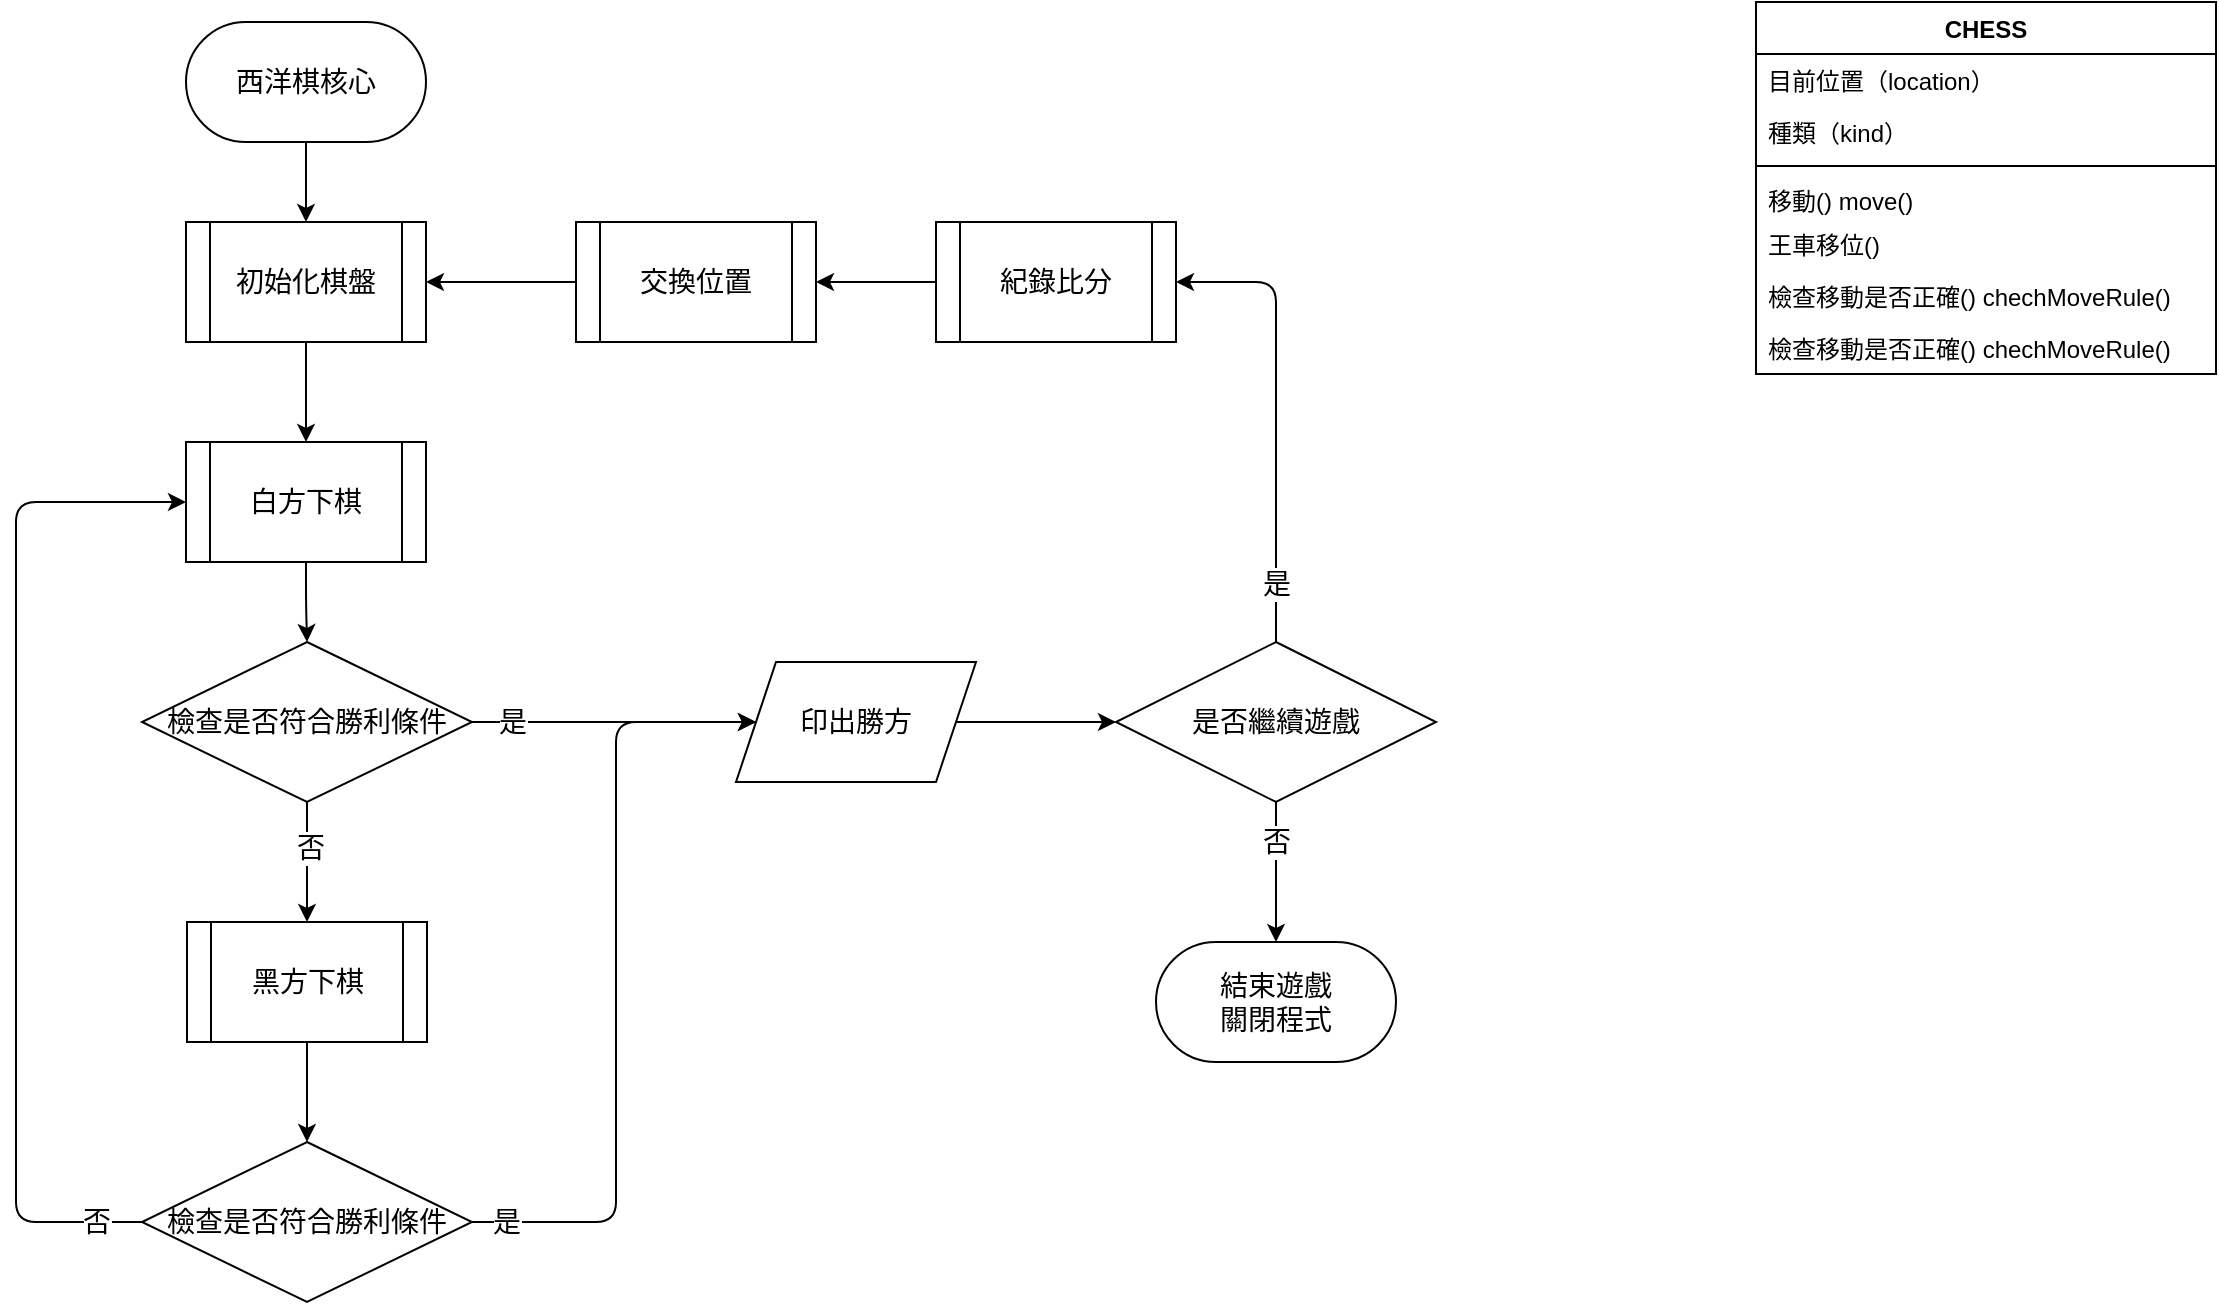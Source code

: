 <mxfile>
    <diagram id="yIG8ASS783Hjo725oBew" name="main(new design)">
        <mxGraphModel dx="691" dy="378" grid="1" gridSize="10" guides="1" tooltips="1" connect="1" arrows="1" fold="1" page="1" pageScale="1" pageWidth="850" pageHeight="1100" math="0" shadow="0">
            <root>
                <mxCell id="0"/>
                <mxCell id="1" parent="0"/>
                <mxCell id="CGjAhk_R_cE6v08lp3sX-13" value="" style="edgeStyle=orthogonalEdgeStyle;html=1;fontSize=14;" parent="1" source="CGjAhk_R_cE6v08lp3sX-1" target="CGjAhk_R_cE6v08lp3sX-2" edge="1">
                    <mxGeometry relative="1" as="geometry"/>
                </mxCell>
                <mxCell id="CGjAhk_R_cE6v08lp3sX-1" value="&lt;span style=&quot;font-size: 14px;&quot;&gt;西洋棋核心&lt;/span&gt;" style="rounded=1;whiteSpace=wrap;html=1;arcSize=50;" parent="1" vertex="1">
                    <mxGeometry x="125" y="40" width="120" height="60" as="geometry"/>
                </mxCell>
                <mxCell id="CGjAhk_R_cE6v08lp3sX-14" value="" style="edgeStyle=orthogonalEdgeStyle;html=1;fontSize=14;" parent="1" source="CGjAhk_R_cE6v08lp3sX-2" target="CGjAhk_R_cE6v08lp3sX-3" edge="1">
                    <mxGeometry relative="1" as="geometry"/>
                </mxCell>
                <mxCell id="CGjAhk_R_cE6v08lp3sX-2" value="初始化棋盤" style="shape=process;whiteSpace=wrap;html=1;backgroundOutline=1;fontSize=14;" parent="1" vertex="1">
                    <mxGeometry x="125" y="140" width="120" height="60" as="geometry"/>
                </mxCell>
                <mxCell id="CGjAhk_R_cE6v08lp3sX-15" value="" style="edgeStyle=orthogonalEdgeStyle;html=1;fontSize=14;" parent="1" source="CGjAhk_R_cE6v08lp3sX-3" target="CGjAhk_R_cE6v08lp3sX-6" edge="1">
                    <mxGeometry relative="1" as="geometry"/>
                </mxCell>
                <mxCell id="CGjAhk_R_cE6v08lp3sX-3" value="白方下棋" style="shape=process;whiteSpace=wrap;html=1;backgroundOutline=1;fontSize=14;" parent="1" vertex="1">
                    <mxGeometry x="125" y="250" width="120" height="60" as="geometry"/>
                </mxCell>
                <mxCell id="CGjAhk_R_cE6v08lp3sX-11" style="edgeStyle=none;html=1;exitX=1;exitY=0.5;exitDx=0;exitDy=0;entryX=0;entryY=0.5;entryDx=0;entryDy=0;fontSize=14;" parent="1" source="CGjAhk_R_cE6v08lp3sX-6" target="CGjAhk_R_cE6v08lp3sX-10" edge="1">
                    <mxGeometry relative="1" as="geometry"/>
                </mxCell>
                <mxCell id="CGjAhk_R_cE6v08lp3sX-19" value="是" style="edgeLabel;html=1;align=center;verticalAlign=middle;resizable=0;points=[];fontSize=14;" parent="CGjAhk_R_cE6v08lp3sX-11" vertex="1" connectable="0">
                    <mxGeometry x="-0.722" relative="1" as="geometry">
                        <mxPoint as="offset"/>
                    </mxGeometry>
                </mxCell>
                <mxCell id="CGjAhk_R_cE6v08lp3sX-16" value="" style="edgeStyle=orthogonalEdgeStyle;html=1;fontSize=14;" parent="1" source="CGjAhk_R_cE6v08lp3sX-6" target="CGjAhk_R_cE6v08lp3sX-7" edge="1">
                    <mxGeometry relative="1" as="geometry"/>
                </mxCell>
                <mxCell id="CGjAhk_R_cE6v08lp3sX-18" value="否" style="edgeLabel;html=1;align=center;verticalAlign=middle;resizable=0;points=[];fontSize=14;" parent="CGjAhk_R_cE6v08lp3sX-16" vertex="1" connectable="0">
                    <mxGeometry x="-0.254" y="1" relative="1" as="geometry">
                        <mxPoint as="offset"/>
                    </mxGeometry>
                </mxCell>
                <mxCell id="CGjAhk_R_cE6v08lp3sX-6" value="檢查是否符合勝利條件" style="rhombus;whiteSpace=wrap;html=1;fontSize=14;" parent="1" vertex="1">
                    <mxGeometry x="103" y="350" width="165" height="80" as="geometry"/>
                </mxCell>
                <mxCell id="CGjAhk_R_cE6v08lp3sX-17" value="" style="edgeStyle=orthogonalEdgeStyle;html=1;fontSize=14;" parent="1" source="CGjAhk_R_cE6v08lp3sX-7" target="CGjAhk_R_cE6v08lp3sX-8" edge="1">
                    <mxGeometry relative="1" as="geometry"/>
                </mxCell>
                <mxCell id="CGjAhk_R_cE6v08lp3sX-7" value="黑方下棋" style="shape=process;whiteSpace=wrap;html=1;backgroundOutline=1;fontSize=14;" parent="1" vertex="1">
                    <mxGeometry x="125.5" y="490" width="120" height="60" as="geometry"/>
                </mxCell>
                <mxCell id="CGjAhk_R_cE6v08lp3sX-12" style="edgeStyle=orthogonalEdgeStyle;html=1;exitX=1;exitY=0.5;exitDx=0;exitDy=0;fontSize=14;entryX=0;entryY=0.5;entryDx=0;entryDy=0;" parent="1" source="CGjAhk_R_cE6v08lp3sX-8" target="CGjAhk_R_cE6v08lp3sX-10" edge="1">
                    <mxGeometry relative="1" as="geometry">
                        <mxPoint x="350" y="460" as="targetPoint"/>
                        <Array as="points">
                            <mxPoint x="340" y="640"/>
                            <mxPoint x="340" y="390"/>
                        </Array>
                    </mxGeometry>
                </mxCell>
                <mxCell id="CGjAhk_R_cE6v08lp3sX-20" value="是" style="edgeLabel;html=1;align=center;verticalAlign=middle;resizable=0;points=[];fontSize=14;" parent="CGjAhk_R_cE6v08lp3sX-12" vertex="1" connectable="0">
                    <mxGeometry x="-0.917" relative="1" as="geometry">
                        <mxPoint as="offset"/>
                    </mxGeometry>
                </mxCell>
                <mxCell id="CGjAhk_R_cE6v08lp3sX-21" style="edgeStyle=orthogonalEdgeStyle;html=1;exitX=0;exitY=0.5;exitDx=0;exitDy=0;entryX=0;entryY=0.5;entryDx=0;entryDy=0;fontSize=14;" parent="1" source="CGjAhk_R_cE6v08lp3sX-8" target="CGjAhk_R_cE6v08lp3sX-3" edge="1">
                    <mxGeometry relative="1" as="geometry">
                        <Array as="points">
                            <mxPoint x="40" y="640"/>
                            <mxPoint x="40" y="280"/>
                        </Array>
                    </mxGeometry>
                </mxCell>
                <mxCell id="CGjAhk_R_cE6v08lp3sX-32" value="否" style="edgeLabel;html=1;align=center;verticalAlign=middle;resizable=0;points=[];fontSize=14;" parent="CGjAhk_R_cE6v08lp3sX-21" vertex="1" connectable="0">
                    <mxGeometry x="-0.925" y="3" relative="1" as="geometry">
                        <mxPoint x="-4" y="-3" as="offset"/>
                    </mxGeometry>
                </mxCell>
                <mxCell id="CGjAhk_R_cE6v08lp3sX-8" value="檢查是否符合勝利條件" style="rhombus;whiteSpace=wrap;html=1;fontSize=14;" parent="1" vertex="1">
                    <mxGeometry x="103" y="600" width="165" height="80" as="geometry"/>
                </mxCell>
                <mxCell id="CGjAhk_R_cE6v08lp3sX-23" value="" style="edgeStyle=orthogonalEdgeStyle;html=1;fontSize=14;" parent="1" source="CGjAhk_R_cE6v08lp3sX-10" target="CGjAhk_R_cE6v08lp3sX-22" edge="1">
                    <mxGeometry relative="1" as="geometry"/>
                </mxCell>
                <mxCell id="CGjAhk_R_cE6v08lp3sX-10" value="印出勝方" style="shape=parallelogram;perimeter=parallelogramPerimeter;whiteSpace=wrap;html=1;fixedSize=1;fontSize=14;" parent="1" vertex="1">
                    <mxGeometry x="400" y="360" width="120" height="60" as="geometry"/>
                </mxCell>
                <mxCell id="CGjAhk_R_cE6v08lp3sX-26" value="" style="edgeStyle=orthogonalEdgeStyle;html=1;fontSize=14;" parent="1" source="CGjAhk_R_cE6v08lp3sX-22" target="CGjAhk_R_cE6v08lp3sX-25" edge="1">
                    <mxGeometry relative="1" as="geometry"/>
                </mxCell>
                <mxCell id="CGjAhk_R_cE6v08lp3sX-27" value="否" style="edgeLabel;html=1;align=center;verticalAlign=middle;resizable=0;points=[];fontSize=14;" parent="CGjAhk_R_cE6v08lp3sX-26" vertex="1" connectable="0">
                    <mxGeometry x="-0.743" y="-2" relative="1" as="geometry">
                        <mxPoint x="2" y="11" as="offset"/>
                    </mxGeometry>
                </mxCell>
                <mxCell id="JqFOp9-ZU1NVTipUol-B-2" style="edgeStyle=orthogonalEdgeStyle;html=1;exitX=0.5;exitY=0;exitDx=0;exitDy=0;entryX=1;entryY=0.5;entryDx=0;entryDy=0;fontSize=14;" parent="1" source="CGjAhk_R_cE6v08lp3sX-22" target="JqFOp9-ZU1NVTipUol-B-1" edge="1">
                    <mxGeometry relative="1" as="geometry"/>
                </mxCell>
                <mxCell id="JqFOp9-ZU1NVTipUol-B-4" value="是" style="edgeLabel;html=1;align=center;verticalAlign=middle;resizable=0;points=[];fontSize=14;" parent="JqFOp9-ZU1NVTipUol-B-2" vertex="1" connectable="0">
                    <mxGeometry x="-0.638" y="-1" relative="1" as="geometry">
                        <mxPoint x="-1" y="12" as="offset"/>
                    </mxGeometry>
                </mxCell>
                <mxCell id="CGjAhk_R_cE6v08lp3sX-22" value="是否繼續遊戲" style="rhombus;whiteSpace=wrap;html=1;fontSize=14;" parent="1" vertex="1">
                    <mxGeometry x="590" y="350" width="160" height="80" as="geometry"/>
                </mxCell>
                <mxCell id="CGjAhk_R_cE6v08lp3sX-25" value="結束遊戲&lt;br&gt;關閉程式" style="rounded=1;whiteSpace=wrap;html=1;fontSize=14;arcSize=50;" parent="1" vertex="1">
                    <mxGeometry x="610" y="500" width="120" height="60" as="geometry"/>
                </mxCell>
                <mxCell id="CGjAhk_R_cE6v08lp3sX-30" style="edgeStyle=orthogonalEdgeStyle;html=1;exitX=0;exitY=0.5;exitDx=0;exitDy=0;entryX=1;entryY=0.5;entryDx=0;entryDy=0;fontSize=14;" parent="1" source="CGjAhk_R_cE6v08lp3sX-28" target="CGjAhk_R_cE6v08lp3sX-2" edge="1">
                    <mxGeometry relative="1" as="geometry"/>
                </mxCell>
                <mxCell id="CGjAhk_R_cE6v08lp3sX-28" value="交換位置" style="shape=process;whiteSpace=wrap;html=1;backgroundOutline=1;fontSize=14;" parent="1" vertex="1">
                    <mxGeometry x="320" y="140" width="120" height="60" as="geometry"/>
                </mxCell>
                <mxCell id="JqFOp9-ZU1NVTipUol-B-3" value="" style="edgeStyle=orthogonalEdgeStyle;html=1;fontSize=14;" parent="1" source="JqFOp9-ZU1NVTipUol-B-1" target="CGjAhk_R_cE6v08lp3sX-28" edge="1">
                    <mxGeometry relative="1" as="geometry"/>
                </mxCell>
                <mxCell id="JqFOp9-ZU1NVTipUol-B-1" value="紀錄比分" style="shape=process;whiteSpace=wrap;html=1;backgroundOutline=1;fontSize=14;" parent="1" vertex="1">
                    <mxGeometry x="500" y="140" width="120" height="60" as="geometry"/>
                </mxCell>
                <mxCell id="4" value="CHESS" style="swimlane;fontStyle=1;align=center;verticalAlign=top;childLayout=stackLayout;horizontal=1;startSize=26;horizontalStack=0;resizeParent=1;resizeParentMax=0;resizeLast=0;collapsible=1;marginBottom=0;rounded=0;shadow=0;glass=0;" vertex="1" parent="1">
                    <mxGeometry x="910" y="30" width="230" height="186" as="geometry">
                        <mxRectangle x="1070" y="114" width="80" height="30" as="alternateBounds"/>
                    </mxGeometry>
                </mxCell>
                <mxCell id="5" value="目前位置（location）" style="text;strokeColor=none;fillColor=none;align=left;verticalAlign=top;spacingLeft=4;spacingRight=4;overflow=hidden;rotatable=0;points=[[0,0.5],[1,0.5]];portConstraint=eastwest;rounded=0;shadow=0;glass=0;" vertex="1" parent="4">
                    <mxGeometry y="26" width="230" height="26" as="geometry"/>
                </mxCell>
                <mxCell id="8" value="種類（kind）" style="text;strokeColor=none;fillColor=none;align=left;verticalAlign=top;spacingLeft=4;spacingRight=4;overflow=hidden;rotatable=0;points=[[0,0.5],[1,0.5]];portConstraint=eastwest;rounded=0;shadow=0;glass=0;" vertex="1" parent="4">
                    <mxGeometry y="52" width="230" height="26" as="geometry"/>
                </mxCell>
                <mxCell id="6" value="" style="line;strokeWidth=1;fillColor=none;align=left;verticalAlign=middle;spacingTop=-1;spacingLeft=3;spacingRight=3;rotatable=0;labelPosition=right;points=[];portConstraint=eastwest;strokeColor=inherit;rounded=0;shadow=0;glass=0;" vertex="1" parent="4">
                    <mxGeometry y="78" width="230" height="8" as="geometry"/>
                </mxCell>
                <mxCell id="7" value="移動() move()" style="text;strokeColor=none;fillColor=none;align=left;verticalAlign=top;spacingLeft=4;spacingRight=4;overflow=hidden;rotatable=0;points=[[0,0.5],[1,0.5]];portConstraint=eastwest;rounded=0;shadow=0;glass=0;" vertex="1" parent="4">
                    <mxGeometry y="86" width="230" height="22" as="geometry"/>
                </mxCell>
                <mxCell id="9" value="王車移位() " style="text;strokeColor=none;fillColor=none;align=left;verticalAlign=top;spacingLeft=4;spacingRight=4;overflow=hidden;rotatable=0;points=[[0,0.5],[1,0.5]];portConstraint=eastwest;rounded=0;shadow=0;glass=0;" vertex="1" parent="4">
                    <mxGeometry y="108" width="230" height="26" as="geometry"/>
                </mxCell>
                <mxCell id="10" value="檢查移動是否正確() chechMoveRule()" style="text;strokeColor=none;fillColor=none;align=left;verticalAlign=top;spacingLeft=4;spacingRight=4;overflow=hidden;rotatable=0;points=[[0,0.5],[1,0.5]];portConstraint=eastwest;rounded=0;shadow=0;glass=0;html=1;" vertex="1" parent="4">
                    <mxGeometry y="134" width="230" height="26" as="geometry"/>
                </mxCell>
                <mxCell id="11" value="檢查移動是否正確() chechMoveRule()" style="text;strokeColor=none;fillColor=none;align=left;verticalAlign=top;spacingLeft=4;spacingRight=4;overflow=hidden;rotatable=0;points=[[0,0.5],[1,0.5]];portConstraint=eastwest;rounded=0;shadow=0;glass=0;html=1;" vertex="1" parent="4">
                    <mxGeometry y="160" width="230" height="26" as="geometry"/>
                </mxCell>
            </root>
        </mxGraphModel>
    </diagram>
    <diagram id="idbbsViPkR7pHPapeVsx" name="old main">
        <mxGraphModel dx="652" dy="405" grid="1" gridSize="10" guides="1" tooltips="1" connect="1" arrows="1" fold="1" page="1" pageScale="1" pageWidth="850" pageHeight="1100" math="0" shadow="0">
            <root>
                <mxCell id="0"/>
                <mxCell id="1" parent="0"/>
                <mxCell id="7" value="" style="edgeStyle=none;html=1;" parent="1" source="3" target="6" edge="1">
                    <mxGeometry relative="1" as="geometry"/>
                </mxCell>
                <mxCell id="3" value="開始" style="rounded=1;whiteSpace=wrap;html=1;arcSize=50;" parent="1" vertex="1">
                    <mxGeometry x="100" y="30" width="120" height="60" as="geometry"/>
                </mxCell>
                <mxCell id="9" value="" style="edgeStyle=none;html=1;" parent="1" source="6" target="8" edge="1">
                    <mxGeometry relative="1" as="geometry"/>
                </mxCell>
                <mxCell id="6" value="列印棋盤" style="shape=process;whiteSpace=wrap;html=1;backgroundOutline=1;" parent="1" vertex="1">
                    <mxGeometry x="100" y="120" width="120" height="60" as="geometry"/>
                </mxCell>
                <mxCell id="21" value="" style="edgeStyle=none;html=1;" parent="1" source="8" target="20" edge="1">
                    <mxGeometry relative="1" as="geometry"/>
                </mxCell>
                <mxCell id="8" value="白方下棋" style="shape=process;whiteSpace=wrap;html=1;backgroundOutline=1;" parent="1" vertex="1">
                    <mxGeometry x="100" y="210" width="120" height="60" as="geometry"/>
                </mxCell>
                <mxCell id="55" value="" style="edgeStyle=orthogonalEdgeStyle;html=1;" parent="1" source="11" target="54" edge="1">
                    <mxGeometry relative="1" as="geometry"/>
                </mxCell>
                <mxCell id="11" value="清除終端頁面" style="rounded=0;whiteSpace=wrap;html=1;" parent="1" vertex="1">
                    <mxGeometry x="100" y="550" width="120" height="60" as="geometry"/>
                </mxCell>
                <mxCell id="27" value="" style="edgeStyle=none;html=1;" parent="1" source="13" target="26" edge="1">
                    <mxGeometry relative="1" as="geometry"/>
                </mxCell>
                <mxCell id="13" value="黑方下棋" style="shape=process;whiteSpace=wrap;html=1;backgroundOutline=1;" parent="1" vertex="1">
                    <mxGeometry x="100" y="750" width="120" height="60" as="geometry"/>
                </mxCell>
                <mxCell id="19" value="" style="edgeStyle=none;html=1;" parent="1" target="11" edge="1">
                    <mxGeometry relative="1" as="geometry">
                        <mxPoint x="160" y="500" as="sourcePoint"/>
                    </mxGeometry>
                </mxCell>
                <mxCell id="25" value="否" style="edgeLabel;html=1;align=center;verticalAlign=middle;resizable=0;points=[];" parent="19" vertex="1" connectable="0">
                    <mxGeometry x="-0.291" relative="1" as="geometry">
                        <mxPoint y="2" as="offset"/>
                    </mxGeometry>
                </mxCell>
                <mxCell id="23" value="" style="edgeStyle=none;html=1;" parent="1" source="20" target="22" edge="1">
                    <mxGeometry relative="1" as="geometry"/>
                </mxCell>
                <mxCell id="24" value="是" style="edgeLabel;html=1;align=center;verticalAlign=middle;resizable=0;points=[];" parent="23" vertex="1" connectable="0">
                    <mxGeometry x="-0.557" y="-1" relative="1" as="geometry">
                        <mxPoint as="offset"/>
                    </mxGeometry>
                </mxCell>
                <mxCell id="36" value="" style="edgeStyle=none;rounded=1;html=1;shadow=0;strokeColor=default;" parent="1" source="20" target="35" edge="1">
                    <mxGeometry relative="1" as="geometry"/>
                </mxCell>
                <mxCell id="38" value="否" style="edgeLabel;html=1;align=center;verticalAlign=middle;resizable=0;points=[];" parent="36" vertex="1" connectable="0">
                    <mxGeometry x="-0.798" y="1" relative="1" as="geometry">
                        <mxPoint x="3" y="1" as="offset"/>
                    </mxGeometry>
                </mxCell>
                <mxCell id="20" value="檢查棋下的位置&lt;br&gt;是否符合規則" style="rhombus;whiteSpace=wrap;html=1;" parent="1" vertex="1">
                    <mxGeometry x="80" y="310" width="160" height="80" as="geometry"/>
                </mxCell>
                <mxCell id="60" value="" style="edgeStyle=orthogonalEdgeStyle;html=1;" parent="1" source="22" target="59" edge="1">
                    <mxGeometry relative="1" as="geometry"/>
                </mxCell>
                <mxCell id="66" value="是" style="edgeLabel;html=1;align=center;verticalAlign=middle;resizable=0;points=[];" parent="60" vertex="1" connectable="0">
                    <mxGeometry x="-0.764" y="2" relative="1" as="geometry">
                        <mxPoint as="offset"/>
                    </mxGeometry>
                </mxCell>
                <mxCell id="22" value="檢查黑王&lt;br&gt;是否受到攻擊" style="rhombus;whiteSpace=wrap;html=1;" parent="1" vertex="1">
                    <mxGeometry x="80" y="430" width="160" height="80" as="geometry"/>
                </mxCell>
                <mxCell id="29" value="" style="edgeStyle=none;html=1;" parent="1" source="26" target="28" edge="1">
                    <mxGeometry relative="1" as="geometry"/>
                </mxCell>
                <mxCell id="26" value="檢查棋下的位置&lt;br&gt;是否符合規則" style="rhombus;whiteSpace=wrap;html=1;" parent="1" vertex="1">
                    <mxGeometry x="80" y="850" width="160" height="80" as="geometry"/>
                </mxCell>
                <mxCell id="31" value="" style="edgeStyle=none;html=1;" parent="1" source="28" target="30" edge="1">
                    <mxGeometry relative="1" as="geometry"/>
                </mxCell>
                <mxCell id="28" value="檢查白王&lt;br&gt;是否受到攻擊" style="rhombus;whiteSpace=wrap;html=1;" parent="1" vertex="1">
                    <mxGeometry x="80" y="970" width="160" height="80" as="geometry"/>
                </mxCell>
                <mxCell id="48" style="edgeStyle=orthogonalEdgeStyle;html=1;exitX=0.5;exitY=1;exitDx=0;exitDy=0;entryX=0;entryY=0.5;entryDx=0;entryDy=0;" parent="1" source="30" target="6" edge="1">
                    <mxGeometry relative="1" as="geometry">
                        <Array as="points">
                            <mxPoint x="160" y="1190"/>
                            <mxPoint x="40" y="1190"/>
                            <mxPoint x="40" y="150"/>
                        </Array>
                    </mxGeometry>
                </mxCell>
                <mxCell id="30" value="清除終端頁面" style="whiteSpace=wrap;html=1;" parent="1" vertex="1">
                    <mxGeometry x="100" y="1080" width="120" height="60" as="geometry"/>
                </mxCell>
                <mxCell id="37" style="edgeStyle=orthogonalEdgeStyle;rounded=1;html=1;exitX=0.5;exitY=0;exitDx=0;exitDy=0;shadow=0;strokeColor=default;entryX=0.999;entryY=0.387;entryDx=0;entryDy=0;entryPerimeter=0;" parent="1" source="35" target="8" edge="1">
                    <mxGeometry relative="1" as="geometry">
                        <mxPoint x="230.0" y="240" as="targetPoint"/>
                    </mxGeometry>
                </mxCell>
                <mxCell id="35" value="印出輸入錯誤請重新下棋" style="shape=parallelogram;perimeter=parallelogramPerimeter;whiteSpace=wrap;html=1;fixedSize=1;" parent="1" vertex="1">
                    <mxGeometry x="300" y="335" width="170" height="30" as="geometry"/>
                </mxCell>
                <mxCell id="56" value="" style="edgeStyle=orthogonalEdgeStyle;html=1;" parent="1" source="54" target="13" edge="1">
                    <mxGeometry relative="1" as="geometry"/>
                </mxCell>
                <mxCell id="54" value="列印棋盤" style="shape=process;whiteSpace=wrap;html=1;backgroundOutline=1;" parent="1" vertex="1">
                    <mxGeometry x="100" y="650" width="120" height="60" as="geometry"/>
                </mxCell>
                <mxCell id="61" style="edgeStyle=orthogonalEdgeStyle;html=1;exitX=0.5;exitY=1;exitDx=0;exitDy=0;entryX=1;entryY=0.5;entryDx=0;entryDy=0;" parent="1" source="59" target="11" edge="1">
                    <mxGeometry relative="1" as="geometry">
                        <Array as="points">
                            <mxPoint x="385" y="580"/>
                        </Array>
                    </mxGeometry>
                </mxCell>
                <mxCell id="62" value="否" style="edgeLabel;html=1;align=center;verticalAlign=middle;resizable=0;points=[];" parent="61" vertex="1" connectable="0">
                    <mxGeometry x="-0.9" y="-2" relative="1" as="geometry">
                        <mxPoint as="offset"/>
                    </mxGeometry>
                </mxCell>
                <mxCell id="64" value="" style="edgeStyle=orthogonalEdgeStyle;html=1;" parent="1" source="59" target="63" edge="1">
                    <mxGeometry relative="1" as="geometry"/>
                </mxCell>
                <mxCell id="65" value="是" style="edgeLabel;html=1;align=center;verticalAlign=middle;resizable=0;points=[];" parent="64" vertex="1" connectable="0">
                    <mxGeometry x="-0.782" y="1" relative="1" as="geometry">
                        <mxPoint as="offset"/>
                    </mxGeometry>
                </mxCell>
                <mxCell id="59" value="檢查是否黑王移動的&lt;br&gt;九宮格內都會受到攻擊" style="rhombus;whiteSpace=wrap;html=1;" parent="1" vertex="1">
                    <mxGeometry x="305" y="430" width="160" height="80" as="geometry"/>
                </mxCell>
                <mxCell id="67" style="edgeStyle=orthogonalEdgeStyle;html=1;exitX=0.5;exitY=1;exitDx=0;exitDy=0;entryX=1;entryY=0.5;entryDx=0;entryDy=0;" parent="1" source="63" target="11" edge="1">
                    <mxGeometry relative="1" as="geometry"/>
                </mxCell>
                <mxCell id="68" value="是" style="edgeLabel;html=1;align=center;verticalAlign=middle;resizable=0;points=[];" parent="67" vertex="1" connectable="0">
                    <mxGeometry x="-0.934" y="1" relative="1" as="geometry">
                        <mxPoint as="offset"/>
                    </mxGeometry>
                </mxCell>
                <mxCell id="70" value="" style="edgeStyle=orthogonalEdgeStyle;html=1;" parent="1" source="63" target="69" edge="1">
                    <mxGeometry relative="1" as="geometry"/>
                </mxCell>
                <mxCell id="71" value="否" style="edgeLabel;html=1;align=center;verticalAlign=middle;resizable=0;points=[];" parent="70" vertex="1" connectable="0">
                    <mxGeometry x="-0.649" y="-1" relative="1" as="geometry">
                        <mxPoint y="-1" as="offset"/>
                    </mxGeometry>
                </mxCell>
                <mxCell id="63" value="檢查是否有任意&lt;br&gt;一顆棋子能夠阻擋白方攻擊的路線" style="rhombus;whiteSpace=wrap;html=1;" parent="1" vertex="1">
                    <mxGeometry x="520" y="430" width="160" height="80" as="geometry"/>
                </mxCell>
                <mxCell id="69" value="白方贏&lt;br&gt;黑方輸" style="shape=parallelogram;perimeter=parallelogramPerimeter;whiteSpace=wrap;html=1;fixedSize=1;" parent="1" vertex="1">
                    <mxGeometry x="720" y="455" width="150" height="30" as="geometry"/>
                </mxCell>
                <mxCell id="72" value="" style="edgeStyle=orthogonalEdgeStyle;rounded=1;html=1;shadow=0;strokeColor=default;exitX=1;exitY=0.5;exitDx=0;exitDy=0;" parent="1" source="26" target="75" edge="1">
                    <mxGeometry relative="1" as="geometry">
                        <mxPoint x="260.12" y="896.78" as="sourcePoint"/>
                    </mxGeometry>
                </mxCell>
                <mxCell id="73" value="否" style="edgeLabel;html=1;align=center;verticalAlign=middle;resizable=0;points=[];" parent="72" vertex="1" connectable="0">
                    <mxGeometry x="-0.798" y="1" relative="1" as="geometry">
                        <mxPoint x="3" y="1" as="offset"/>
                    </mxGeometry>
                </mxCell>
                <mxCell id="74" style="edgeStyle=orthogonalEdgeStyle;rounded=1;html=1;exitX=0.5;exitY=0;exitDx=0;exitDy=0;shadow=0;strokeColor=default;entryX=1;entryY=0.5;entryDx=0;entryDy=0;" parent="1" source="75" target="13" edge="1">
                    <mxGeometry relative="1" as="geometry">
                        <mxPoint x="240.0" y="780" as="targetPoint"/>
                    </mxGeometry>
                </mxCell>
                <mxCell id="75" value="印出輸入錯誤請重新下棋" style="shape=parallelogram;perimeter=parallelogramPerimeter;whiteSpace=wrap;html=1;fixedSize=1;" parent="1" vertex="1">
                    <mxGeometry x="295" y="875" width="170" height="30" as="geometry"/>
                </mxCell>
                <mxCell id="76" value="" style="edgeStyle=orthogonalEdgeStyle;html=1;exitX=1;exitY=0.5;exitDx=0;exitDy=0;" parent="1" source="28" target="82" edge="1">
                    <mxGeometry relative="1" as="geometry">
                        <mxPoint x="240" y="1000" as="sourcePoint"/>
                    </mxGeometry>
                </mxCell>
                <mxCell id="77" value="是" style="edgeLabel;html=1;align=center;verticalAlign=middle;resizable=0;points=[];" parent="76" vertex="1" connectable="0">
                    <mxGeometry x="-0.764" y="2" relative="1" as="geometry">
                        <mxPoint as="offset"/>
                    </mxGeometry>
                </mxCell>
                <mxCell id="80" value="" style="edgeStyle=orthogonalEdgeStyle;html=1;" parent="1" source="82" target="87" edge="1">
                    <mxGeometry relative="1" as="geometry"/>
                </mxCell>
                <mxCell id="81" value="是" style="edgeLabel;html=1;align=center;verticalAlign=middle;resizable=0;points=[];" parent="80" vertex="1" connectable="0">
                    <mxGeometry x="-0.782" y="1" relative="1" as="geometry">
                        <mxPoint as="offset"/>
                    </mxGeometry>
                </mxCell>
                <mxCell id="5A0MCcoxO401j-mfuMS3-102" style="edgeStyle=orthogonalEdgeStyle;html=1;exitX=0.5;exitY=1;exitDx=0;exitDy=0;entryX=1;entryY=0.5;entryDx=0;entryDy=0;fontSize=14;" edge="1" parent="1" source="82" target="30">
                    <mxGeometry relative="1" as="geometry"/>
                </mxCell>
                <mxCell id="5A0MCcoxO401j-mfuMS3-103" value="否" style="edgeLabel;html=1;align=center;verticalAlign=middle;resizable=0;points=[];fontSize=14;" vertex="1" connectable="0" parent="5A0MCcoxO401j-mfuMS3-102">
                    <mxGeometry x="-0.855" y="5" relative="1" as="geometry">
                        <mxPoint x="-5" as="offset"/>
                    </mxGeometry>
                </mxCell>
                <mxCell id="82" value="檢查是否白王移動的&lt;br&gt;九宮格內都會受到攻擊" style="rhombus;whiteSpace=wrap;html=1;" parent="1" vertex="1">
                    <mxGeometry x="315" y="970" width="160" height="80" as="geometry"/>
                </mxCell>
                <mxCell id="83" style="edgeStyle=orthogonalEdgeStyle;html=1;exitX=0.5;exitY=1;exitDx=0;exitDy=0;entryX=1;entryY=0.5;entryDx=0;entryDy=0;" parent="1" source="87" target="30" edge="1">
                    <mxGeometry relative="1" as="geometry">
                        <mxPoint x="200" y="1210" as="targetPoint"/>
                        <Array as="points">
                            <mxPoint x="610" y="1110"/>
                        </Array>
                    </mxGeometry>
                </mxCell>
                <mxCell id="84" value="是" style="edgeLabel;html=1;align=center;verticalAlign=middle;resizable=0;points=[];" parent="83" vertex="1" connectable="0">
                    <mxGeometry x="-0.934" y="1" relative="1" as="geometry">
                        <mxPoint as="offset"/>
                    </mxGeometry>
                </mxCell>
                <mxCell id="85" value="" style="edgeStyle=orthogonalEdgeStyle;html=1;" parent="1" source="87" target="88" edge="1">
                    <mxGeometry relative="1" as="geometry"/>
                </mxCell>
                <mxCell id="86" value="否" style="edgeLabel;html=1;align=center;verticalAlign=middle;resizable=0;points=[];" parent="85" vertex="1" connectable="0">
                    <mxGeometry x="-0.649" y="-1" relative="1" as="geometry">
                        <mxPoint y="-1" as="offset"/>
                    </mxGeometry>
                </mxCell>
                <mxCell id="87" value="檢查是否有任意&lt;br&gt;一顆棋子能夠阻擋黑方攻擊的路線" style="rhombus;whiteSpace=wrap;html=1;" parent="1" vertex="1">
                    <mxGeometry x="530" y="970" width="160" height="80" as="geometry"/>
                </mxCell>
                <mxCell id="88" value="白方輸&lt;br&gt;黑方贏" style="shape=parallelogram;perimeter=parallelogramPerimeter;whiteSpace=wrap;html=1;fixedSize=1;" parent="1" vertex="1">
                    <mxGeometry x="730" y="995" width="150" height="30" as="geometry"/>
                </mxCell>
                <mxCell id="100" value="" style="edgeStyle=none;html=1;" parent="1" source="89" target="99" edge="1">
                    <mxGeometry relative="1" as="geometry"/>
                </mxCell>
                <mxCell id="89" value="白方下棋" style="shape=process;whiteSpace=wrap;html=1;backgroundOutline=1;" parent="1" vertex="1">
                    <mxGeometry x="1230" y="50" width="120" height="60" as="geometry"/>
                </mxCell>
                <mxCell id="90" value="列印棋盤" style="shape=process;whiteSpace=wrap;html=1;backgroundOutline=1;" parent="1" vertex="1">
                    <mxGeometry x="1030" y="50" width="120" height="60" as="geometry"/>
                </mxCell>
                <mxCell id="98" value="黑方下棋" style="shape=process;whiteSpace=wrap;html=1;backgroundOutline=1;" parent="1" vertex="1">
                    <mxGeometry x="1440" y="50" width="120" height="60" as="geometry"/>
                </mxCell>
                <mxCell id="102" value="" style="edgeStyle=none;html=1;" parent="1" source="99" target="101" edge="1">
                    <mxGeometry relative="1" as="geometry"/>
                </mxCell>
                <mxCell id="99" value="輸入下棋的位置&lt;br&gt;格式：&lt;br&gt;[棋子名稱][是否吃子][X軸][Y軸]" style="rounded=0;whiteSpace=wrap;html=1;shadow=0;glass=0;sketch=0;" parent="1" vertex="1">
                    <mxGeometry x="1230" y="160" width="120" height="60" as="geometry"/>
                </mxCell>
                <mxCell id="101" value="" style="whiteSpace=wrap;html=1;rounded=0;shadow=0;glass=0;sketch=0;" parent="1" vertex="1">
                    <mxGeometry x="1230" y="280" width="120" height="60" as="geometry"/>
                </mxCell>
            </root>
        </mxGraphModel>
    </diagram>
    <diagram id="IaQotn1RtYoDpwKPDBiT" name="howToMoveChess">
        <mxGraphModel dx="1658" dy="931" grid="1" gridSize="10" guides="1" tooltips="1" connect="1" arrows="1" fold="1" page="1" pageScale="1" pageWidth="850" pageHeight="1100" math="0" shadow="0">
            <root>
                <mxCell id="0"/>
                <mxCell id="1" parent="0"/>
                <mxCell id="ydl_k0N68RKYvgnCf5BA-1" value="&lt;h1&gt;如何移動棋子?&lt;/h1&gt;&lt;div&gt;我想到一個方法，只不過使用者要輸入的東西有點多&lt;/div&gt;&lt;div&gt;但是程式設計上不會太麻煩!&lt;/div&gt;&lt;div&gt;&lt;br&gt;&lt;/div&gt;&lt;div&gt;首先 使用者要先輸入要移動的棋子的位置 (ex: e1)&lt;/div&gt;&lt;div&gt;再輸入棋子要移動到的位置(ex: e2)&lt;/div&gt;&lt;div&gt;完整的過程: [e1 e2]&lt;/div&gt;&lt;div&gt;&lt;br&gt;&lt;/div&gt;&lt;div&gt;電腦會自動判斷e1是甚麼棋子，並且檢查移動是否符合規則，以及e2是否有棋子會被吃，然後再判斷規則一次!&lt;/div&gt;" style="text;html=1;strokeColor=none;fillColor=none;spacing=5;spacingTop=-20;whiteSpace=wrap;overflow=hidden;rounded=0;" parent="1" vertex="1">
                    <mxGeometry x="30" y="20" width="190" height="350" as="geometry"/>
                </mxCell>
                <mxCell id="ydl_k0N68RKYvgnCf5BA-4" value="" style="edgeStyle=none;html=1;" parent="1" source="ydl_k0N68RKYvgnCf5BA-2" target="ydl_k0N68RKYvgnCf5BA-3" edge="1">
                    <mxGeometry relative="1" as="geometry"/>
                </mxCell>
                <mxCell id="ydl_k0N68RKYvgnCf5BA-2" value="開始" style="rounded=1;whiteSpace=wrap;html=1;arcSize=50;" parent="1" vertex="1">
                    <mxGeometry x="365" y="30" width="120" height="60" as="geometry"/>
                </mxCell>
                <mxCell id="ydl_k0N68RKYvgnCf5BA-6" value="" style="edgeStyle=none;html=1;" parent="1" source="ydl_k0N68RKYvgnCf5BA-3" target="ydl_k0N68RKYvgnCf5BA-5" edge="1">
                    <mxGeometry relative="1" as="geometry"/>
                </mxCell>
                <mxCell id="ydl_k0N68RKYvgnCf5BA-3" value="使用者輸入棋子的位置及&lt;br&gt;移動到的目的地" style="shape=parallelogram;perimeter=parallelogramPerimeter;whiteSpace=wrap;html=1;fixedSize=1;" parent="1" vertex="1">
                    <mxGeometry x="325" y="130" width="200" height="60" as="geometry"/>
                </mxCell>
                <mxCell id="ydl_k0N68RKYvgnCf5BA-8" value="" style="edgeStyle=none;html=1;" parent="1" source="ydl_k0N68RKYvgnCf5BA-5" target="ydl_k0N68RKYvgnCf5BA-7" edge="1">
                    <mxGeometry relative="1" as="geometry"/>
                </mxCell>
                <mxCell id="ydl_k0N68RKYvgnCf5BA-5" value="解讀棋子的位置" style="shape=process;whiteSpace=wrap;html=1;backgroundOutline=1;fontFamily=Helvetica;fontSize=12;fontColor=default;align=center;strokeColor=default;fillColor=default;" parent="1" vertex="1">
                    <mxGeometry x="365" y="230" width="120" height="60" as="geometry"/>
                </mxCell>
                <mxCell id="ydl_k0N68RKYvgnCf5BA-10" value="" style="edgeStyle=none;html=1;" parent="1" source="ydl_k0N68RKYvgnCf5BA-7" target="ydl_k0N68RKYvgnCf5BA-9" edge="1">
                    <mxGeometry relative="1" as="geometry"/>
                </mxCell>
                <mxCell id="ydl_k0N68RKYvgnCf5BA-7" value="確認位置的棋子種類" style="shape=process;whiteSpace=wrap;html=1;backgroundOutline=1;fontFamily=Helvetica;fontSize=12;fontColor=default;align=center;strokeColor=default;fillColor=default;" parent="1" vertex="1">
                    <mxGeometry x="365" y="340" width="120" height="60" as="geometry"/>
                </mxCell>
                <mxCell id="ydl_k0N68RKYvgnCf5BA-16" value="" style="edgeStyle=none;html=1;" parent="1" source="ydl_k0N68RKYvgnCf5BA-9" target="ydl_k0N68RKYvgnCf5BA-15" edge="1">
                    <mxGeometry relative="1" as="geometry"/>
                </mxCell>
                <mxCell id="ydl_k0N68RKYvgnCf5BA-9" value="解讀移動到的目的地" style="shape=process;whiteSpace=wrap;html=1;backgroundOutline=1;fontFamily=Helvetica;fontSize=12;fontColor=default;align=center;strokeColor=default;fillColor=default;" parent="1" vertex="1">
                    <mxGeometry x="365" y="440" width="120" height="60" as="geometry"/>
                </mxCell>
                <mxCell id="ydl_k0N68RKYvgnCf5BA-18" value="" style="edgeStyle=none;html=1;" parent="1" source="ydl_k0N68RKYvgnCf5BA-15" target="ydl_k0N68RKYvgnCf5BA-17" edge="1">
                    <mxGeometry relative="1" as="geometry"/>
                </mxCell>
                <mxCell id="ydl_k0N68RKYvgnCf5BA-19" value="是" style="edgeLabel;html=1;align=center;verticalAlign=middle;resizable=0;points=[];" parent="ydl_k0N68RKYvgnCf5BA-18" vertex="1" connectable="0">
                    <mxGeometry x="-0.493" relative="1" as="geometry">
                        <mxPoint as="offset"/>
                    </mxGeometry>
                </mxCell>
                <mxCell id="ydl_k0N68RKYvgnCf5BA-26" value="" style="edgeStyle=none;html=1;" parent="1" source="ydl_k0N68RKYvgnCf5BA-15" target="ydl_k0N68RKYvgnCf5BA-25" edge="1">
                    <mxGeometry relative="1" as="geometry"/>
                </mxCell>
                <mxCell id="ydl_k0N68RKYvgnCf5BA-27" value="否" style="edgeLabel;html=1;align=center;verticalAlign=middle;resizable=0;points=[];" parent="ydl_k0N68RKYvgnCf5BA-26" vertex="1" connectable="0">
                    <mxGeometry x="-0.462" y="1" relative="1" as="geometry">
                        <mxPoint as="offset"/>
                    </mxGeometry>
                </mxCell>
                <mxCell id="ydl_k0N68RKYvgnCf5BA-15" value="判斷移動是否&lt;br&gt;符合規則" style="rhombus;whiteSpace=wrap;html=1;" parent="1" vertex="1">
                    <mxGeometry x="358" y="550" width="135" height="80" as="geometry"/>
                </mxCell>
                <mxCell id="ydl_k0N68RKYvgnCf5BA-21" value="" style="edgeStyle=none;html=1;" parent="1" source="ydl_k0N68RKYvgnCf5BA-17" target="ydl_k0N68RKYvgnCf5BA-20" edge="1">
                    <mxGeometry relative="1" as="geometry"/>
                </mxCell>
                <mxCell id="ydl_k0N68RKYvgnCf5BA-24" value="否" style="edgeLabel;html=1;align=center;verticalAlign=middle;resizable=0;points=[];" parent="ydl_k0N68RKYvgnCf5BA-21" vertex="1" connectable="0">
                    <mxGeometry x="-0.413" relative="1" as="geometry">
                        <mxPoint as="offset"/>
                    </mxGeometry>
                </mxCell>
                <mxCell id="ydl_k0N68RKYvgnCf5BA-30" value="" style="edgeStyle=orthogonalEdgeStyle;html=1;elbow=vertical;" parent="1" source="ydl_k0N68RKYvgnCf5BA-17" target="ydl_k0N68RKYvgnCf5BA-29" edge="1">
                    <mxGeometry relative="1" as="geometry"/>
                </mxCell>
                <mxCell id="ydl_k0N68RKYvgnCf5BA-33" value="是" style="edgeLabel;html=1;align=center;verticalAlign=middle;resizable=0;points=[];" parent="ydl_k0N68RKYvgnCf5BA-30" vertex="1" connectable="0">
                    <mxGeometry x="-0.694" relative="1" as="geometry">
                        <mxPoint as="offset"/>
                    </mxGeometry>
                </mxCell>
                <mxCell id="ydl_k0N68RKYvgnCf5BA-17" value="判斷移動是否&lt;br&gt;吃子" style="rhombus;whiteSpace=wrap;html=1;" parent="1" vertex="1">
                    <mxGeometry x="358" y="680" width="135" height="80" as="geometry"/>
                </mxCell>
                <mxCell id="ydl_k0N68RKYvgnCf5BA-23" value="" style="edgeStyle=none;html=1;" parent="1" source="ydl_k0N68RKYvgnCf5BA-20" target="ydl_k0N68RKYvgnCf5BA-22" edge="1">
                    <mxGeometry relative="1" as="geometry"/>
                </mxCell>
                <mxCell id="ydl_k0N68RKYvgnCf5BA-20" value="移動到目的地" style="shape=process;whiteSpace=wrap;html=1;backgroundOutline=1;fontFamily=Helvetica;fontSize=12;fontColor=default;align=center;strokeColor=default;fillColor=default;" parent="1" vertex="1">
                    <mxGeometry x="365.5" y="810" width="120" height="60" as="geometry"/>
                </mxCell>
                <mxCell id="ydl_k0N68RKYvgnCf5BA-22" value="結束" style="rounded=1;whiteSpace=wrap;html=1;arcSize=50;" parent="1" vertex="1">
                    <mxGeometry x="365" y="920" width="120" height="60" as="geometry"/>
                </mxCell>
                <mxCell id="ydl_k0N68RKYvgnCf5BA-28" style="html=1;exitX=0.5;exitY=0;exitDx=0;exitDy=0;entryX=1;entryY=0.5;entryDx=0;entryDy=0;edgeStyle=orthogonalEdgeStyle;elbow=vertical;" parent="1" source="ydl_k0N68RKYvgnCf5BA-25" target="ydl_k0N68RKYvgnCf5BA-3" edge="1">
                    <mxGeometry relative="1" as="geometry">
                        <Array as="points">
                            <mxPoint x="650" y="160"/>
                        </Array>
                    </mxGeometry>
                </mxCell>
                <mxCell id="ydl_k0N68RKYvgnCf5BA-25" value="印出:&lt;br&gt;&quot;此移動不符合&lt;span style=&quot;background-color: initial;&quot;&gt;規則，請重新輸入&quot;&lt;/span&gt;" style="shape=parallelogram;perimeter=parallelogramPerimeter;whiteSpace=wrap;html=1;fixedSize=1;" parent="1" vertex="1">
                    <mxGeometry x="540" y="560" width="220" height="60" as="geometry"/>
                </mxCell>
                <mxCell id="ydl_k0N68RKYvgnCf5BA-32" style="edgeStyle=orthogonalEdgeStyle;html=1;exitX=0.5;exitY=1;exitDx=0;exitDy=0;entryX=1;entryY=0.5;entryDx=0;entryDy=0;elbow=vertical;" parent="1" source="ydl_k0N68RKYvgnCf5BA-29" target="ydl_k0N68RKYvgnCf5BA-20" edge="1">
                    <mxGeometry relative="1" as="geometry"/>
                </mxCell>
                <mxCell id="ydl_k0N68RKYvgnCf5BA-29" value="移除對方棋子" style="shape=process;whiteSpace=wrap;html=1;backgroundOutline=1;fontFamily=Helvetica;fontSize=12;fontColor=default;align=center;strokeColor=default;fillColor=default;" parent="1" vertex="1">
                    <mxGeometry x="590" y="690" width="120" height="60" as="geometry"/>
                </mxCell>
                <mxCell id="AjT8wZp6DxOtmvXqu20E-9" value="" style="edgeStyle=none;html=1;" parent="1" source="cMd-0cts-HhP0T4pl9NI-1" target="AjT8wZp6DxOtmvXqu20E-8" edge="1">
                    <mxGeometry relative="1" as="geometry"/>
                </mxCell>
                <mxCell id="cMd-0cts-HhP0T4pl9NI-1" value="解讀棋子的位置" style="shape=process;whiteSpace=wrap;html=1;backgroundOutline=1;fontFamily=Helvetica;fontSize=12;fontColor=default;align=center;strokeColor=default;fillColor=default;" parent="1" vertex="1">
                    <mxGeometry x="830" y="30" width="120" height="60" as="geometry"/>
                </mxCell>
                <mxCell id="AjT8wZp6DxOtmvXqu20E-21" value="" style="edgeStyle=none;html=1;" parent="1" source="AjT8wZp6DxOtmvXqu20E-1" target="AjT8wZp6DxOtmvXqu20E-20" edge="1">
                    <mxGeometry relative="1" as="geometry"/>
                </mxCell>
                <mxCell id="AjT8wZp6DxOtmvXqu20E-1" value="確認位置的棋子種類" style="shape=process;whiteSpace=wrap;html=1;backgroundOutline=1;fontFamily=Helvetica;fontSize=12;fontColor=default;align=center;strokeColor=default;fillColor=default;" parent="1" vertex="1">
                    <mxGeometry x="1210" y="50" width="120" height="60" as="geometry"/>
                </mxCell>
                <mxCell id="AjT8wZp6DxOtmvXqu20E-11" value="" style="edgeStyle=none;html=1;entryX=0.5;entryY=0;entryDx=0;entryDy=0;" parent="1" source="AjT8wZp6DxOtmvXqu20E-8" target="AjT8wZp6DxOtmvXqu20E-17" edge="1">
                    <mxGeometry relative="1" as="geometry">
                        <mxPoint x="890" y="240" as="targetPoint"/>
                    </mxGeometry>
                </mxCell>
                <mxCell id="AjT8wZp6DxOtmvXqu20E-15" value="是" style="edgeLabel;html=1;align=center;verticalAlign=middle;resizable=0;points=[];" parent="AjT8wZp6DxOtmvXqu20E-11" vertex="1" connectable="0">
                    <mxGeometry x="-0.382" y="-2" relative="1" as="geometry">
                        <mxPoint as="offset"/>
                    </mxGeometry>
                </mxCell>
                <mxCell id="AjT8wZp6DxOtmvXqu20E-13" value="" style="edgeStyle=none;html=1;" parent="1" source="AjT8wZp6DxOtmvXqu20E-8" target="AjT8wZp6DxOtmvXqu20E-12" edge="1">
                    <mxGeometry relative="1" as="geometry"/>
                </mxCell>
                <mxCell id="AjT8wZp6DxOtmvXqu20E-14" value="否" style="edgeLabel;html=1;align=center;verticalAlign=middle;resizable=0;points=[];" parent="AjT8wZp6DxOtmvXqu20E-13" vertex="1" connectable="0">
                    <mxGeometry x="-0.438" y="1" relative="1" as="geometry">
                        <mxPoint as="offset"/>
                    </mxGeometry>
                </mxCell>
                <mxCell id="AjT8wZp6DxOtmvXqu20E-8" value="檢查list是否為&lt;br&gt;輸入位置的格式" style="rhombus;whiteSpace=wrap;html=1;" parent="1" vertex="1">
                    <mxGeometry x="805" y="120" width="170" height="80" as="geometry"/>
                </mxCell>
                <mxCell id="AjT8wZp6DxOtmvXqu20E-12" value="請使用者重新輸入" style="rounded=0;whiteSpace=wrap;html=1;" parent="1" vertex="1">
                    <mxGeometry x="1010" y="130" width="120" height="60" as="geometry"/>
                </mxCell>
                <mxCell id="AjT8wZp6DxOtmvXqu20E-17" value="確認位置的棋子種類" style="shape=process;whiteSpace=wrap;html=1;backgroundOutline=1;fontFamily=Helvetica;fontSize=12;fontColor=default;align=center;strokeColor=default;fillColor=default;" parent="1" vertex="1">
                    <mxGeometry x="830" y="240" width="120" height="60" as="geometry"/>
                </mxCell>
                <mxCell id="AjT8wZp6DxOtmvXqu20E-18" value="利用字典&lt;br&gt;位置：棋子物件名稱" style="rounded=0;whiteSpace=wrap;html=1;" parent="1" vertex="1">
                    <mxGeometry x="1430" y="50" width="120" height="60" as="geometry"/>
                </mxCell>
                <mxCell id="AjT8wZp6DxOtmvXqu20E-23" value="" style="edgeStyle=none;html=1;" parent="1" source="AjT8wZp6DxOtmvXqu20E-20" target="AjT8wZp6DxOtmvXqu20E-22" edge="1">
                    <mxGeometry relative="1" as="geometry"/>
                </mxCell>
                <mxCell id="AjT8wZp6DxOtmvXqu20E-33" value="是" style="edgeLabel;html=1;align=center;verticalAlign=middle;resizable=0;points=[];" parent="AjT8wZp6DxOtmvXqu20E-23" vertex="1" connectable="0">
                    <mxGeometry x="-0.644" y="1" relative="1" as="geometry">
                        <mxPoint as="offset"/>
                    </mxGeometry>
                </mxCell>
                <mxCell id="AjT8wZp6DxOtmvXqu20E-39" value="" style="edgeStyle=none;html=1;" parent="1" source="AjT8wZp6DxOtmvXqu20E-20" target="AjT8wZp6DxOtmvXqu20E-37" edge="1">
                    <mxGeometry relative="1" as="geometry"/>
                </mxCell>
                <mxCell id="AjT8wZp6DxOtmvXqu20E-20" value="確認棋子是否存在&lt;br&gt;dic.get(位置)" style="rhombus;whiteSpace=wrap;html=1;" parent="1" vertex="1">
                    <mxGeometry x="1197.5" y="150" width="145" height="80" as="geometry"/>
                </mxCell>
                <mxCell id="AjT8wZp6DxOtmvXqu20E-25" value="" style="edgeStyle=none;html=1;entryX=0.5;entryY=0;entryDx=0;entryDy=0;" parent="1" source="AjT8wZp6DxOtmvXqu20E-22" target="AjT8wZp6DxOtmvXqu20E-26" edge="1">
                    <mxGeometry relative="1" as="geometry">
                        <mxPoint x="1270.0" y="350" as="targetPoint"/>
                    </mxGeometry>
                </mxCell>
                <mxCell id="AjT8wZp6DxOtmvXqu20E-22" value="回傳 值" style="whiteSpace=wrap;html=1;" parent="1" vertex="1">
                    <mxGeometry x="1210" y="270" width="120" height="60" as="geometry"/>
                </mxCell>
                <mxCell id="AjT8wZp6DxOtmvXqu20E-28" value="" style="edgeStyle=none;html=1;" parent="1" source="AjT8wZp6DxOtmvXqu20E-26" target="AjT8wZp6DxOtmvXqu20E-27" edge="1">
                    <mxGeometry relative="1" as="geometry"/>
                </mxCell>
                <mxCell id="AjT8wZp6DxOtmvXqu20E-30" value="是" style="edgeLabel;html=1;align=center;verticalAlign=middle;resizable=0;points=[];" parent="AjT8wZp6DxOtmvXqu20E-28" vertex="1" connectable="0">
                    <mxGeometry x="-0.387" y="1" relative="1" as="geometry">
                        <mxPoint as="offset"/>
                    </mxGeometry>
                </mxCell>
                <mxCell id="AjT8wZp6DxOtmvXqu20E-31" value="" style="edgeStyle=none;html=1;" parent="1" source="AjT8wZp6DxOtmvXqu20E-26" target="AjT8wZp6DxOtmvXqu20E-29" edge="1">
                    <mxGeometry relative="1" as="geometry"/>
                </mxCell>
                <mxCell id="AjT8wZp6DxOtmvXqu20E-32" value="否" style="edgeLabel;html=1;align=center;verticalAlign=middle;resizable=0;points=[];" parent="AjT8wZp6DxOtmvXqu20E-31" vertex="1" connectable="0">
                    <mxGeometry x="-0.577" relative="1" as="geometry">
                        <mxPoint as="offset"/>
                    </mxGeometry>
                </mxCell>
                <mxCell id="AjT8wZp6DxOtmvXqu20E-26" value="如果回傳的值&lt;br&gt;對應到棋子的物件" style="rhombus;whiteSpace=wrap;html=1;" parent="1" vertex="1">
                    <mxGeometry x="1205" y="360" width="130" height="80" as="geometry"/>
                </mxCell>
                <mxCell id="AjT8wZp6DxOtmvXqu20E-41" value="" style="edgeStyle=none;html=1;" parent="1" source="AjT8wZp6DxOtmvXqu20E-27" target="AjT8wZp6DxOtmvXqu20E-40" edge="1">
                    <mxGeometry relative="1" as="geometry"/>
                </mxCell>
                <mxCell id="AjT8wZp6DxOtmvXqu20E-27" value="執行obj.move(x,y)" style="rounded=0;whiteSpace=wrap;html=1;" parent="1" vertex="1">
                    <mxGeometry x="1210" y="470" width="120" height="60" as="geometry"/>
                </mxCell>
                <mxCell id="AjT8wZp6DxOtmvXqu20E-29" value="輸出沒有此物件" style="shape=parallelogram;perimeter=parallelogramPerimeter;whiteSpace=wrap;html=1;fixedSize=1;" parent="1" vertex="1">
                    <mxGeometry x="1370" y="390" width="120" height="20" as="geometry"/>
                </mxCell>
                <mxCell id="AjT8wZp6DxOtmvXqu20E-37" value="輸出此物件不存在棋盤上" style="shape=parallelogram;perimeter=parallelogramPerimeter;whiteSpace=wrap;html=1;fixedSize=1;" parent="1" vertex="1">
                    <mxGeometry x="1360" y="180" width="180" height="20" as="geometry"/>
                </mxCell>
                <mxCell id="AjT8wZp6DxOtmvXqu20E-40" value="結束" style="rounded=1;whiteSpace=wrap;html=1;arcSize=50;" parent="1" vertex="1">
                    <mxGeometry x="1210" y="560" width="120" height="60" as="geometry"/>
                </mxCell>
            </root>
        </mxGraphModel>
    </diagram>
</mxfile>